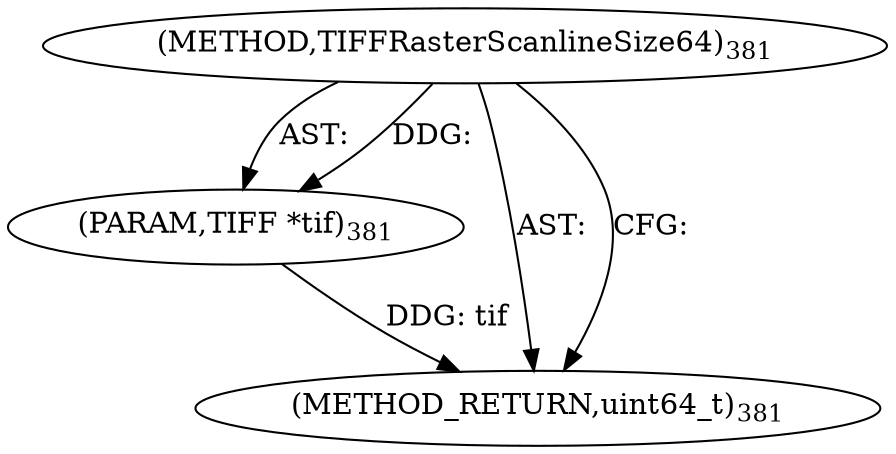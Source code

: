 digraph "TIFFRasterScanlineSize64" {  
"8575" [label = <(METHOD,TIFFRasterScanlineSize64)<SUB>381</SUB>> ]
"8576" [label = <(PARAM,TIFF *tif)<SUB>381</SUB>> ]
"8577" [label = <(METHOD_RETURN,uint64_t)<SUB>381</SUB>> ]
  "8575" -> "8576"  [ label = "AST: "] 
  "8575" -> "8577"  [ label = "AST: "] 
  "8575" -> "8577"  [ label = "CFG: "] 
  "8576" -> "8577"  [ label = "DDG: tif"] 
  "8575" -> "8576"  [ label = "DDG: "] 
}
